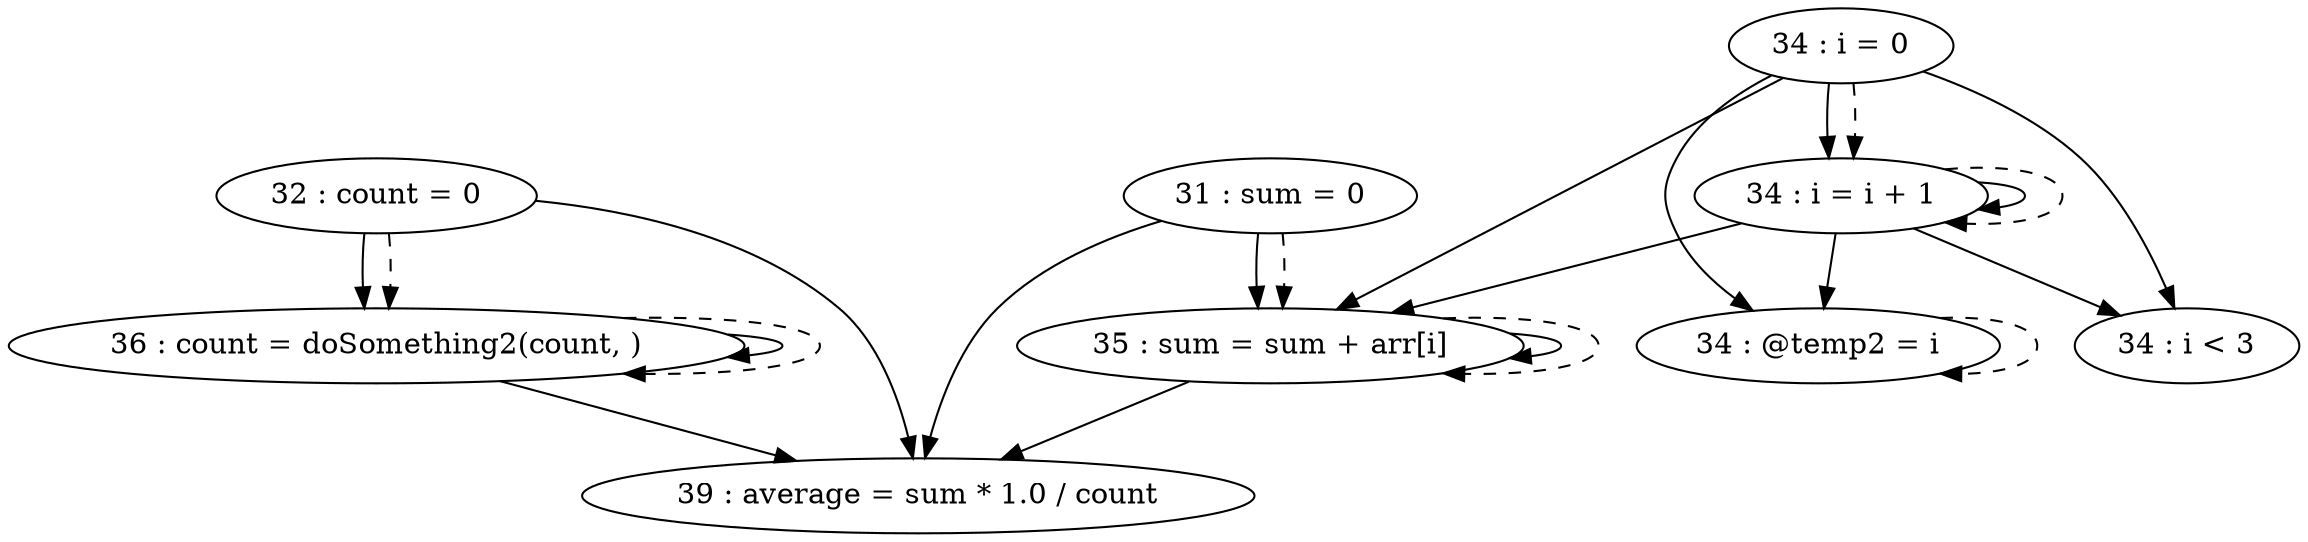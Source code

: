 digraph G {
"31 : sum = 0"
"31 : sum = 0" -> "35 : sum = sum + arr[i]"
"31 : sum = 0" -> "39 : average = sum * 1.0 / count"
"31 : sum = 0" -> "35 : sum = sum + arr[i]" [style=dashed]
"32 : count = 0"
"32 : count = 0" -> "36 : count = doSomething2(count, )"
"32 : count = 0" -> "39 : average = sum * 1.0 / count"
"32 : count = 0" -> "36 : count = doSomething2(count, )" [style=dashed]
"34 : i = 0"
"34 : i = 0" -> "34 : @temp2 = i"
"34 : i = 0" -> "34 : i < 3"
"34 : i = 0" -> "34 : i = i + 1"
"34 : i = 0" -> "35 : sum = sum + arr[i]"
"34 : i = 0" -> "34 : i = i + 1" [style=dashed]
"34 : i < 3"
"35 : sum = sum + arr[i]"
"35 : sum = sum + arr[i]" -> "35 : sum = sum + arr[i]"
"35 : sum = sum + arr[i]" -> "39 : average = sum * 1.0 / count"
"35 : sum = sum + arr[i]" -> "35 : sum = sum + arr[i]" [style=dashed]
"36 : count = doSomething2(count, )"
"36 : count = doSomething2(count, )" -> "36 : count = doSomething2(count, )"
"36 : count = doSomething2(count, )" -> "39 : average = sum * 1.0 / count"
"36 : count = doSomething2(count, )" -> "36 : count = doSomething2(count, )" [style=dashed]
"34 : @temp2 = i"
"34 : @temp2 = i" -> "34 : @temp2 = i" [style=dashed]
"34 : i = i + 1"
"34 : i = i + 1" -> "34 : @temp2 = i"
"34 : i = i + 1" -> "34 : i < 3"
"34 : i = i + 1" -> "34 : i = i + 1"
"34 : i = i + 1" -> "35 : sum = sum + arr[i]"
"34 : i = i + 1" -> "34 : i = i + 1" [style=dashed]
"39 : average = sum * 1.0 / count"
}
